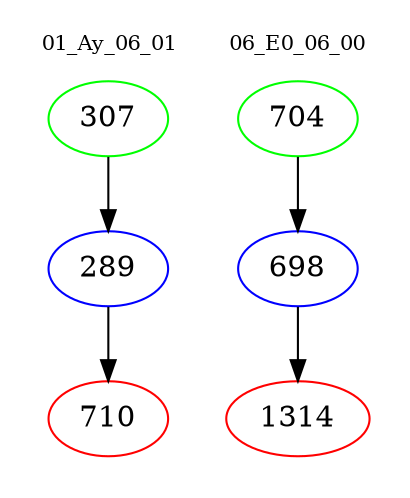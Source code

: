 digraph{
subgraph cluster_0 {
color = white
label = "01_Ay_06_01";
fontsize=10;
T0_307 [label="307", color="green"]
T0_307 -> T0_289 [color="black"]
T0_289 [label="289", color="blue"]
T0_289 -> T0_710 [color="black"]
T0_710 [label="710", color="red"]
}
subgraph cluster_1 {
color = white
label = "06_E0_06_00";
fontsize=10;
T1_704 [label="704", color="green"]
T1_704 -> T1_698 [color="black"]
T1_698 [label="698", color="blue"]
T1_698 -> T1_1314 [color="black"]
T1_1314 [label="1314", color="red"]
}
}

